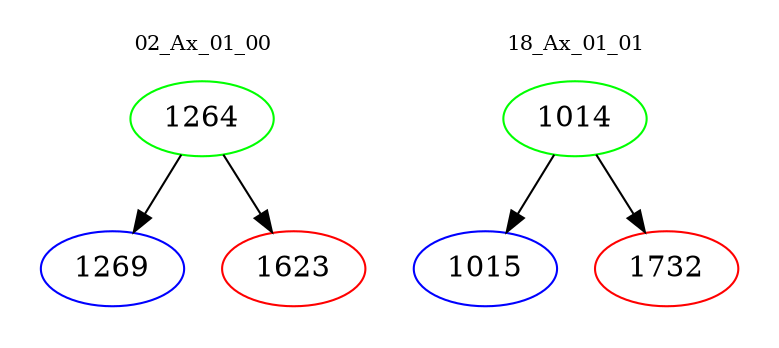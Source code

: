 digraph{
subgraph cluster_0 {
color = white
label = "02_Ax_01_00";
fontsize=10;
T0_1264 [label="1264", color="green"]
T0_1264 -> T0_1269 [color="black"]
T0_1269 [label="1269", color="blue"]
T0_1264 -> T0_1623 [color="black"]
T0_1623 [label="1623", color="red"]
}
subgraph cluster_1 {
color = white
label = "18_Ax_01_01";
fontsize=10;
T1_1014 [label="1014", color="green"]
T1_1014 -> T1_1015 [color="black"]
T1_1015 [label="1015", color="blue"]
T1_1014 -> T1_1732 [color="black"]
T1_1732 [label="1732", color="red"]
}
}
